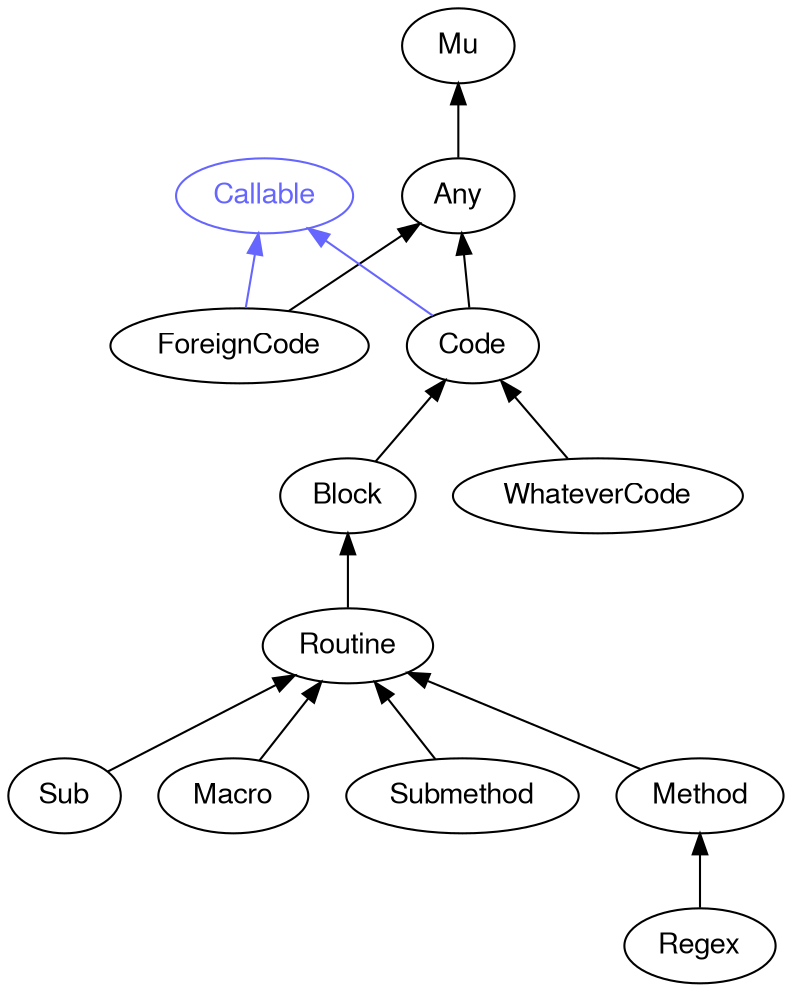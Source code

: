 digraph "perl6-type-graph" {
    rankdir=BT;
    splines=polyline;
    overlap=false; 
    // Types
    "Callable" [color="#6666FF", fontcolor="#6666FF", href="/type/Callable", fontname="FreeSans"];
    "Mu" [color="#000000", fontcolor="#000000", href="/type/Mu", fontname="FreeSans"];
    "Any" [color="#000000", fontcolor="#000000", href="/type/Any", fontname="FreeSans"];
    "ForeignCode" [color="#000000", fontcolor="#000000", href="/type/ForeignCode", fontname="FreeSans"];
    "Code" [color="#000000", fontcolor="#000000", href="/type/Code", fontname="FreeSans"];
    "Block" [color="#000000", fontcolor="#000000", href="/type/Block", fontname="FreeSans"];
    "WhateverCode" [color="#000000", fontcolor="#000000", href="/type/WhateverCode", fontname="FreeSans"];
    "Routine" [color="#000000", fontcolor="#000000", href="/type/Routine", fontname="FreeSans"];
    "Sub" [color="#000000", fontcolor="#000000", href="/type/Sub", fontname="FreeSans"];
    "Macro" [color="#000000", fontcolor="#000000", href="/type/Macro", fontname="FreeSans"];
    "Submethod" [color="#000000", fontcolor="#000000", href="/type/Submethod", fontname="FreeSans"];
    "Method" [color="#000000", fontcolor="#000000", href="/type/Method", fontname="FreeSans"];
    "Regex" [color="#000000", fontcolor="#000000", href="/type/Regex", fontname="FreeSans"];

    // Superclasses
    "Any" -> "Mu" [color="#000000"];
    "ForeignCode" -> "Any" [color="#000000"];
    "Code" -> "Any" [color="#000000"];
    "Block" -> "Code" [color="#000000"];
    "WhateverCode" -> "Code" [color="#000000"];
    "Routine" -> "Block" [color="#000000"];
    "Sub" -> "Routine" [color="#000000"];
    "Macro" -> "Routine" [color="#000000"];
    "Submethod" -> "Routine" [color="#000000"];
    "Method" -> "Routine" [color="#000000"];
    "Regex" -> "Method" [color="#000000"];

    // Roles
    "ForeignCode" -> "Callable" [color="#6666FF"];
    "Code" -> "Callable" [color="#6666FF"];
}
